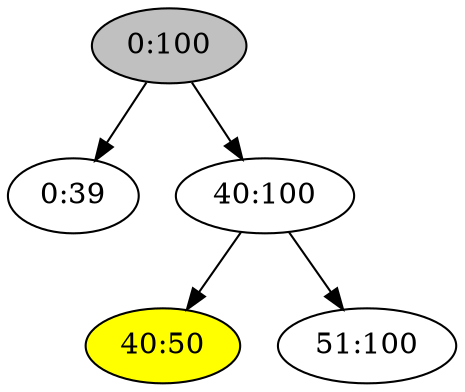 digraph "root-i40:50" {

/* Nodes */

N_0_100[label="0:100"][style="filled"][fillcolor="grey"];
N_0_39[label="0:39"];
N_40_100[label="40:100"];
N_40_50[label="40:50"][style="filled"][fillcolor="yellow"];
N_51_100[label="51:100"];

/* Edges */

N_0_100 -> N_0_39;
N_40_100 -> N_40_50;
N_40_100 -> N_51_100;
N_0_100 -> N_40_100;
}

